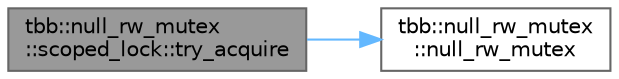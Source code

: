 digraph "tbb::null_rw_mutex::scoped_lock::try_acquire"
{
 // LATEX_PDF_SIZE
  bgcolor="transparent";
  edge [fontname=Helvetica,fontsize=10,labelfontname=Helvetica,labelfontsize=10];
  node [fontname=Helvetica,fontsize=10,shape=box,height=0.2,width=0.4];
  rankdir="LR";
  Node1 [id="Node000001",label="tbb::null_rw_mutex\l::scoped_lock::try_acquire",height=0.2,width=0.4,color="gray40", fillcolor="grey60", style="filled", fontcolor="black",tooltip=" "];
  Node1 -> Node2 [id="edge2_Node000001_Node000002",color="steelblue1",style="solid",tooltip=" "];
  Node2 [id="Node000002",label="tbb::null_rw_mutex\l::null_rw_mutex",height=0.2,width=0.4,color="grey40", fillcolor="white", style="filled",URL="$classtbb_1_1null__rw__mutex.html#adf7c18da30839515ce78f898c8ec3cb5",tooltip=" "];
}
